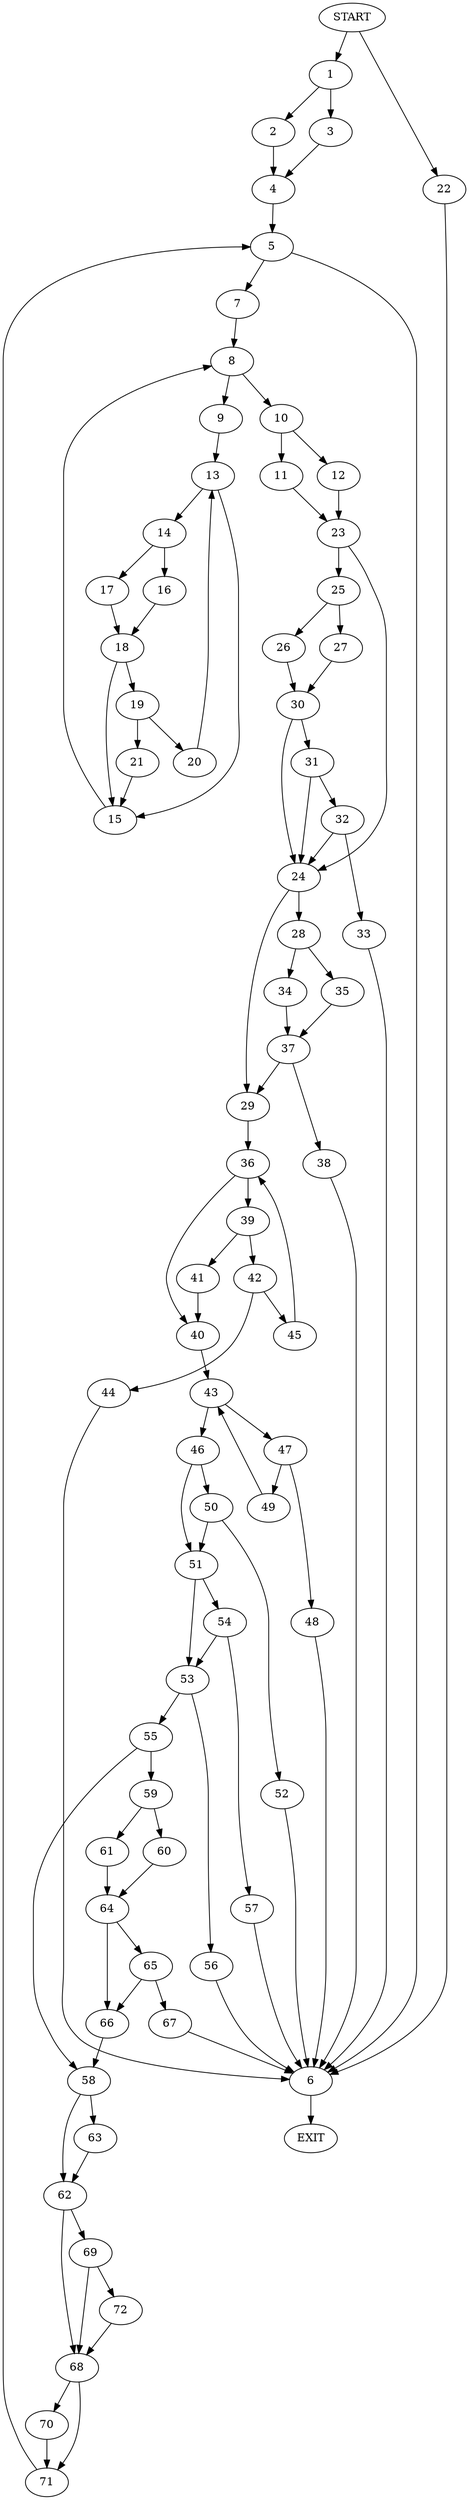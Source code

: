 digraph {
0 [label="START"]
73 [label="EXIT"]
0 -> 1
1 -> 2
1 -> 3
3 -> 4
2 -> 4
4 -> 5
5 -> 6
5 -> 7
7 -> 8
6 -> 73
8 -> 9
8 -> 10
10 -> 11
10 -> 12
9 -> 13
13 -> 14
13 -> 15
15 -> 8
14 -> 16
14 -> 17
17 -> 18
16 -> 18
18 -> 15
18 -> 19
19 -> 20
19 -> 21
20 -> 13
21 -> 15
0 -> 22
22 -> 6
11 -> 23
12 -> 23
23 -> 24
23 -> 25
25 -> 26
25 -> 27
24 -> 28
24 -> 29
26 -> 30
27 -> 30
30 -> 31
30 -> 24
31 -> 32
31 -> 24
32 -> 33
32 -> 24
33 -> 6
28 -> 34
28 -> 35
29 -> 36
34 -> 37
35 -> 37
37 -> 38
37 -> 29
38 -> 6
36 -> 39
36 -> 40
39 -> 41
39 -> 42
40 -> 43
41 -> 40
42 -> 44
42 -> 45
44 -> 6
45 -> 36
43 -> 46
43 -> 47
47 -> 48
47 -> 49
46 -> 50
46 -> 51
48 -> 6
49 -> 43
50 -> 51
50 -> 52
51 -> 53
51 -> 54
52 -> 6
53 -> 55
53 -> 56
54 -> 57
54 -> 53
57 -> 6
55 -> 58
55 -> 59
56 -> 6
59 -> 60
59 -> 61
58 -> 62
58 -> 63
61 -> 64
60 -> 64
64 -> 65
64 -> 66
65 -> 66
65 -> 67
66 -> 58
67 -> 6
62 -> 68
62 -> 69
63 -> 62
68 -> 70
68 -> 71
69 -> 72
69 -> 68
72 -> 68
71 -> 5
70 -> 71
}
